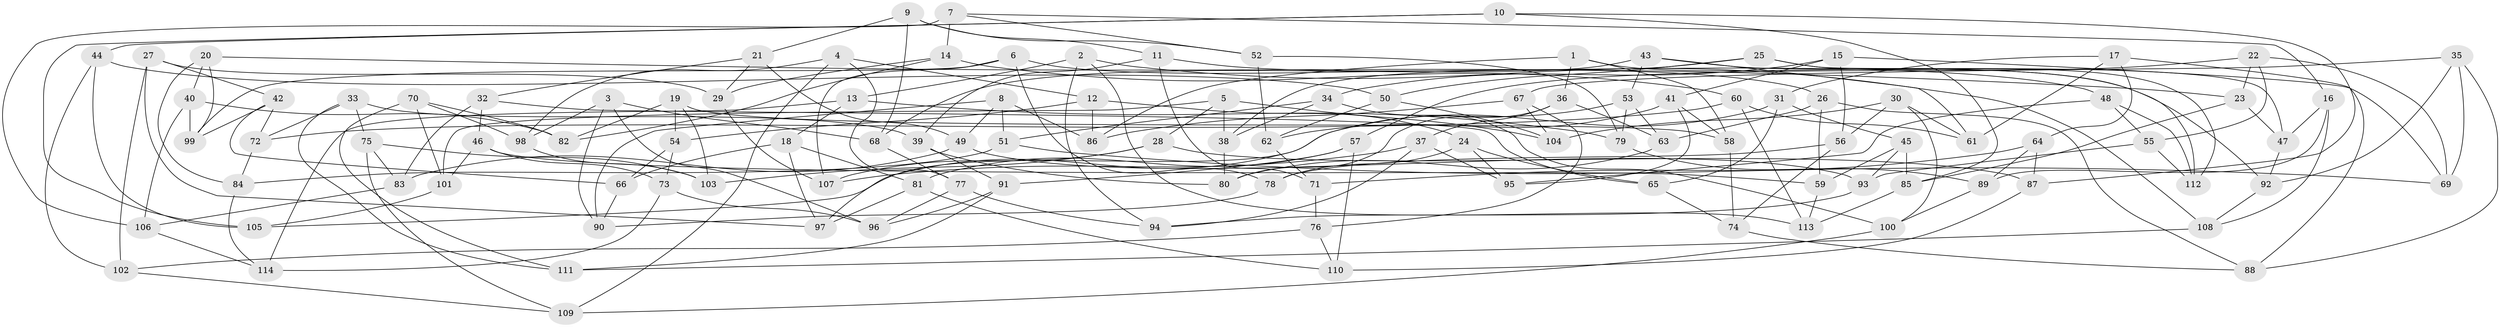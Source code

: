 // Generated by graph-tools (version 1.1) at 2025/26/03/09/25 03:26:57]
// undirected, 114 vertices, 228 edges
graph export_dot {
graph [start="1"]
  node [color=gray90,style=filled];
  1;
  2;
  3;
  4;
  5;
  6;
  7;
  8;
  9;
  10;
  11;
  12;
  13;
  14;
  15;
  16;
  17;
  18;
  19;
  20;
  21;
  22;
  23;
  24;
  25;
  26;
  27;
  28;
  29;
  30;
  31;
  32;
  33;
  34;
  35;
  36;
  37;
  38;
  39;
  40;
  41;
  42;
  43;
  44;
  45;
  46;
  47;
  48;
  49;
  50;
  51;
  52;
  53;
  54;
  55;
  56;
  57;
  58;
  59;
  60;
  61;
  62;
  63;
  64;
  65;
  66;
  67;
  68;
  69;
  70;
  71;
  72;
  73;
  74;
  75;
  76;
  77;
  78;
  79;
  80;
  81;
  82;
  83;
  84;
  85;
  86;
  87;
  88;
  89;
  90;
  91;
  92;
  93;
  94;
  95;
  96;
  97;
  98;
  99;
  100;
  101;
  102;
  103;
  104;
  105;
  106;
  107;
  108;
  109;
  110;
  111;
  112;
  113;
  114;
  1 -- 58;
  1 -- 36;
  1 -- 86;
  1 -- 92;
  2 -- 13;
  2 -- 113;
  2 -- 94;
  2 -- 108;
  3 -- 96;
  3 -- 98;
  3 -- 90;
  3 -- 68;
  4 -- 98;
  4 -- 77;
  4 -- 12;
  4 -- 109;
  5 -- 104;
  5 -- 28;
  5 -- 38;
  5 -- 101;
  6 -- 78;
  6 -- 99;
  6 -- 26;
  6 -- 107;
  7 -- 14;
  7 -- 52;
  7 -- 16;
  7 -- 106;
  8 -- 49;
  8 -- 90;
  8 -- 51;
  8 -- 86;
  9 -- 11;
  9 -- 52;
  9 -- 68;
  9 -- 21;
  10 -- 44;
  10 -- 105;
  10 -- 87;
  10 -- 85;
  11 -- 71;
  11 -- 39;
  11 -- 48;
  12 -- 24;
  12 -- 54;
  12 -- 86;
  13 -- 18;
  13 -- 79;
  13 -- 114;
  14 -- 29;
  14 -- 60;
  14 -- 82;
  15 -- 56;
  15 -- 34;
  15 -- 69;
  15 -- 41;
  16 -- 89;
  16 -- 108;
  16 -- 47;
  17 -- 31;
  17 -- 88;
  17 -- 64;
  17 -- 61;
  18 -- 97;
  18 -- 66;
  18 -- 81;
  19 -- 58;
  19 -- 82;
  19 -- 54;
  19 -- 103;
  20 -- 84;
  20 -- 40;
  20 -- 23;
  20 -- 99;
  21 -- 49;
  21 -- 29;
  21 -- 32;
  22 -- 57;
  22 -- 23;
  22 -- 55;
  22 -- 69;
  23 -- 85;
  23 -- 47;
  24 -- 95;
  24 -- 65;
  24 -- 78;
  25 -- 50;
  25 -- 47;
  25 -- 38;
  25 -- 112;
  26 -- 88;
  26 -- 59;
  26 -- 63;
  27 -- 42;
  27 -- 29;
  27 -- 102;
  27 -- 97;
  28 -- 87;
  28 -- 107;
  28 -- 103;
  29 -- 107;
  30 -- 100;
  30 -- 104;
  30 -- 56;
  30 -- 61;
  31 -- 45;
  31 -- 65;
  31 -- 105;
  32 -- 83;
  32 -- 65;
  32 -- 46;
  33 -- 39;
  33 -- 111;
  33 -- 75;
  33 -- 72;
  34 -- 51;
  34 -- 100;
  34 -- 38;
  35 -- 92;
  35 -- 88;
  35 -- 67;
  35 -- 69;
  36 -- 80;
  36 -- 63;
  36 -- 37;
  37 -- 94;
  37 -- 107;
  37 -- 95;
  38 -- 80;
  39 -- 80;
  39 -- 91;
  40 -- 82;
  40 -- 99;
  40 -- 106;
  41 -- 62;
  41 -- 58;
  41 -- 95;
  42 -- 66;
  42 -- 72;
  42 -- 99;
  43 -- 61;
  43 -- 53;
  43 -- 112;
  43 -- 68;
  44 -- 50;
  44 -- 105;
  44 -- 102;
  45 -- 85;
  45 -- 93;
  45 -- 59;
  46 -- 59;
  46 -- 73;
  46 -- 101;
  47 -- 92;
  48 -- 95;
  48 -- 55;
  48 -- 112;
  49 -- 93;
  49 -- 83;
  50 -- 104;
  50 -- 62;
  51 -- 84;
  51 -- 69;
  52 -- 62;
  52 -- 79;
  53 -- 97;
  53 -- 79;
  53 -- 63;
  54 -- 66;
  54 -- 73;
  55 -- 112;
  55 -- 93;
  56 -- 74;
  56 -- 78;
  57 -- 81;
  57 -- 110;
  57 -- 91;
  58 -- 74;
  59 -- 113;
  60 -- 61;
  60 -- 113;
  60 -- 72;
  62 -- 71;
  63 -- 80;
  64 -- 71;
  64 -- 87;
  64 -- 89;
  65 -- 74;
  66 -- 90;
  67 -- 104;
  67 -- 86;
  67 -- 76;
  68 -- 77;
  70 -- 111;
  70 -- 98;
  70 -- 101;
  70 -- 82;
  71 -- 76;
  72 -- 84;
  73 -- 114;
  73 -- 96;
  74 -- 88;
  75 -- 109;
  75 -- 103;
  75 -- 83;
  76 -- 102;
  76 -- 110;
  77 -- 96;
  77 -- 94;
  78 -- 90;
  79 -- 89;
  81 -- 110;
  81 -- 97;
  83 -- 106;
  84 -- 114;
  85 -- 113;
  87 -- 110;
  89 -- 100;
  91 -- 96;
  91 -- 111;
  92 -- 108;
  93 -- 94;
  98 -- 103;
  100 -- 109;
  101 -- 105;
  102 -- 109;
  106 -- 114;
  108 -- 111;
}
